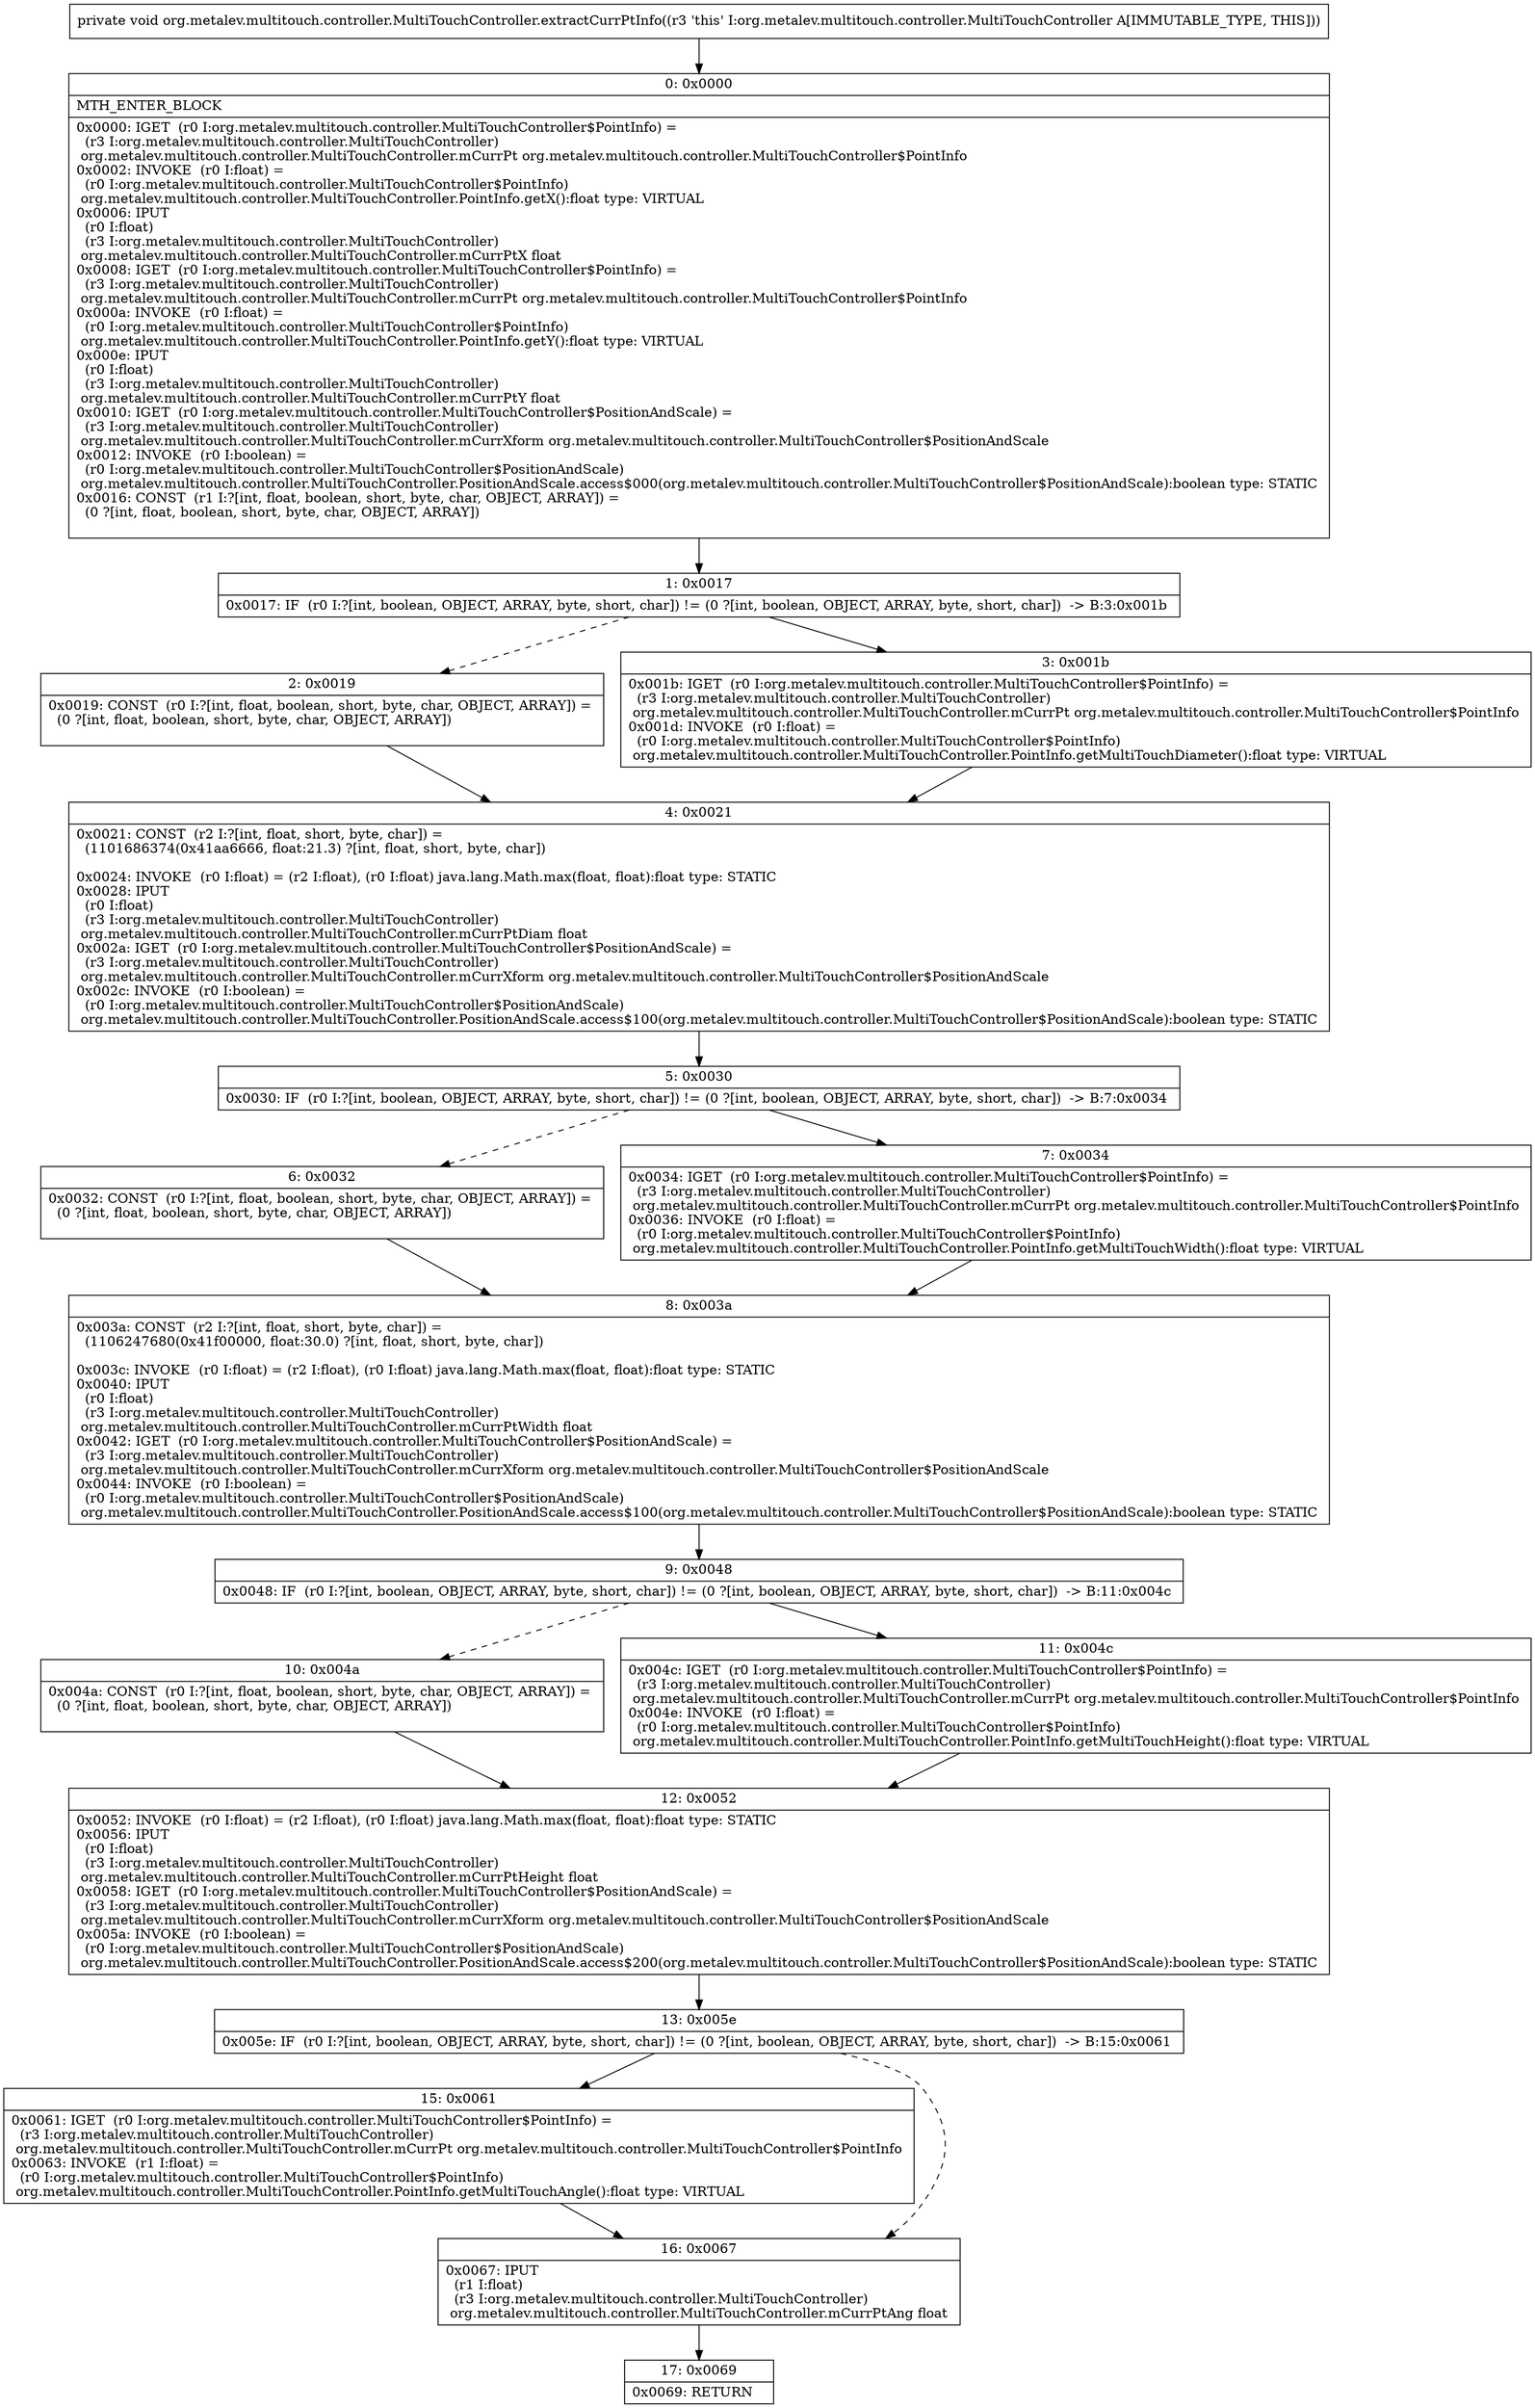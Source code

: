 digraph "CFG fororg.metalev.multitouch.controller.MultiTouchController.extractCurrPtInfo()V" {
Node_0 [shape=record,label="{0\:\ 0x0000|MTH_ENTER_BLOCK\l|0x0000: IGET  (r0 I:org.metalev.multitouch.controller.MultiTouchController$PointInfo) = \l  (r3 I:org.metalev.multitouch.controller.MultiTouchController)\l org.metalev.multitouch.controller.MultiTouchController.mCurrPt org.metalev.multitouch.controller.MultiTouchController$PointInfo \l0x0002: INVOKE  (r0 I:float) = \l  (r0 I:org.metalev.multitouch.controller.MultiTouchController$PointInfo)\l org.metalev.multitouch.controller.MultiTouchController.PointInfo.getX():float type: VIRTUAL \l0x0006: IPUT  \l  (r0 I:float)\l  (r3 I:org.metalev.multitouch.controller.MultiTouchController)\l org.metalev.multitouch.controller.MultiTouchController.mCurrPtX float \l0x0008: IGET  (r0 I:org.metalev.multitouch.controller.MultiTouchController$PointInfo) = \l  (r3 I:org.metalev.multitouch.controller.MultiTouchController)\l org.metalev.multitouch.controller.MultiTouchController.mCurrPt org.metalev.multitouch.controller.MultiTouchController$PointInfo \l0x000a: INVOKE  (r0 I:float) = \l  (r0 I:org.metalev.multitouch.controller.MultiTouchController$PointInfo)\l org.metalev.multitouch.controller.MultiTouchController.PointInfo.getY():float type: VIRTUAL \l0x000e: IPUT  \l  (r0 I:float)\l  (r3 I:org.metalev.multitouch.controller.MultiTouchController)\l org.metalev.multitouch.controller.MultiTouchController.mCurrPtY float \l0x0010: IGET  (r0 I:org.metalev.multitouch.controller.MultiTouchController$PositionAndScale) = \l  (r3 I:org.metalev.multitouch.controller.MultiTouchController)\l org.metalev.multitouch.controller.MultiTouchController.mCurrXform org.metalev.multitouch.controller.MultiTouchController$PositionAndScale \l0x0012: INVOKE  (r0 I:boolean) = \l  (r0 I:org.metalev.multitouch.controller.MultiTouchController$PositionAndScale)\l org.metalev.multitouch.controller.MultiTouchController.PositionAndScale.access$000(org.metalev.multitouch.controller.MultiTouchController$PositionAndScale):boolean type: STATIC \l0x0016: CONST  (r1 I:?[int, float, boolean, short, byte, char, OBJECT, ARRAY]) = \l  (0 ?[int, float, boolean, short, byte, char, OBJECT, ARRAY])\l \l}"];
Node_1 [shape=record,label="{1\:\ 0x0017|0x0017: IF  (r0 I:?[int, boolean, OBJECT, ARRAY, byte, short, char]) != (0 ?[int, boolean, OBJECT, ARRAY, byte, short, char])  \-\> B:3:0x001b \l}"];
Node_2 [shape=record,label="{2\:\ 0x0019|0x0019: CONST  (r0 I:?[int, float, boolean, short, byte, char, OBJECT, ARRAY]) = \l  (0 ?[int, float, boolean, short, byte, char, OBJECT, ARRAY])\l \l}"];
Node_3 [shape=record,label="{3\:\ 0x001b|0x001b: IGET  (r0 I:org.metalev.multitouch.controller.MultiTouchController$PointInfo) = \l  (r3 I:org.metalev.multitouch.controller.MultiTouchController)\l org.metalev.multitouch.controller.MultiTouchController.mCurrPt org.metalev.multitouch.controller.MultiTouchController$PointInfo \l0x001d: INVOKE  (r0 I:float) = \l  (r0 I:org.metalev.multitouch.controller.MultiTouchController$PointInfo)\l org.metalev.multitouch.controller.MultiTouchController.PointInfo.getMultiTouchDiameter():float type: VIRTUAL \l}"];
Node_4 [shape=record,label="{4\:\ 0x0021|0x0021: CONST  (r2 I:?[int, float, short, byte, char]) = \l  (1101686374(0x41aa6666, float:21.3) ?[int, float, short, byte, char])\l \l0x0024: INVOKE  (r0 I:float) = (r2 I:float), (r0 I:float) java.lang.Math.max(float, float):float type: STATIC \l0x0028: IPUT  \l  (r0 I:float)\l  (r3 I:org.metalev.multitouch.controller.MultiTouchController)\l org.metalev.multitouch.controller.MultiTouchController.mCurrPtDiam float \l0x002a: IGET  (r0 I:org.metalev.multitouch.controller.MultiTouchController$PositionAndScale) = \l  (r3 I:org.metalev.multitouch.controller.MultiTouchController)\l org.metalev.multitouch.controller.MultiTouchController.mCurrXform org.metalev.multitouch.controller.MultiTouchController$PositionAndScale \l0x002c: INVOKE  (r0 I:boolean) = \l  (r0 I:org.metalev.multitouch.controller.MultiTouchController$PositionAndScale)\l org.metalev.multitouch.controller.MultiTouchController.PositionAndScale.access$100(org.metalev.multitouch.controller.MultiTouchController$PositionAndScale):boolean type: STATIC \l}"];
Node_5 [shape=record,label="{5\:\ 0x0030|0x0030: IF  (r0 I:?[int, boolean, OBJECT, ARRAY, byte, short, char]) != (0 ?[int, boolean, OBJECT, ARRAY, byte, short, char])  \-\> B:7:0x0034 \l}"];
Node_6 [shape=record,label="{6\:\ 0x0032|0x0032: CONST  (r0 I:?[int, float, boolean, short, byte, char, OBJECT, ARRAY]) = \l  (0 ?[int, float, boolean, short, byte, char, OBJECT, ARRAY])\l \l}"];
Node_7 [shape=record,label="{7\:\ 0x0034|0x0034: IGET  (r0 I:org.metalev.multitouch.controller.MultiTouchController$PointInfo) = \l  (r3 I:org.metalev.multitouch.controller.MultiTouchController)\l org.metalev.multitouch.controller.MultiTouchController.mCurrPt org.metalev.multitouch.controller.MultiTouchController$PointInfo \l0x0036: INVOKE  (r0 I:float) = \l  (r0 I:org.metalev.multitouch.controller.MultiTouchController$PointInfo)\l org.metalev.multitouch.controller.MultiTouchController.PointInfo.getMultiTouchWidth():float type: VIRTUAL \l}"];
Node_8 [shape=record,label="{8\:\ 0x003a|0x003a: CONST  (r2 I:?[int, float, short, byte, char]) = \l  (1106247680(0x41f00000, float:30.0) ?[int, float, short, byte, char])\l \l0x003c: INVOKE  (r0 I:float) = (r2 I:float), (r0 I:float) java.lang.Math.max(float, float):float type: STATIC \l0x0040: IPUT  \l  (r0 I:float)\l  (r3 I:org.metalev.multitouch.controller.MultiTouchController)\l org.metalev.multitouch.controller.MultiTouchController.mCurrPtWidth float \l0x0042: IGET  (r0 I:org.metalev.multitouch.controller.MultiTouchController$PositionAndScale) = \l  (r3 I:org.metalev.multitouch.controller.MultiTouchController)\l org.metalev.multitouch.controller.MultiTouchController.mCurrXform org.metalev.multitouch.controller.MultiTouchController$PositionAndScale \l0x0044: INVOKE  (r0 I:boolean) = \l  (r0 I:org.metalev.multitouch.controller.MultiTouchController$PositionAndScale)\l org.metalev.multitouch.controller.MultiTouchController.PositionAndScale.access$100(org.metalev.multitouch.controller.MultiTouchController$PositionAndScale):boolean type: STATIC \l}"];
Node_9 [shape=record,label="{9\:\ 0x0048|0x0048: IF  (r0 I:?[int, boolean, OBJECT, ARRAY, byte, short, char]) != (0 ?[int, boolean, OBJECT, ARRAY, byte, short, char])  \-\> B:11:0x004c \l}"];
Node_10 [shape=record,label="{10\:\ 0x004a|0x004a: CONST  (r0 I:?[int, float, boolean, short, byte, char, OBJECT, ARRAY]) = \l  (0 ?[int, float, boolean, short, byte, char, OBJECT, ARRAY])\l \l}"];
Node_11 [shape=record,label="{11\:\ 0x004c|0x004c: IGET  (r0 I:org.metalev.multitouch.controller.MultiTouchController$PointInfo) = \l  (r3 I:org.metalev.multitouch.controller.MultiTouchController)\l org.metalev.multitouch.controller.MultiTouchController.mCurrPt org.metalev.multitouch.controller.MultiTouchController$PointInfo \l0x004e: INVOKE  (r0 I:float) = \l  (r0 I:org.metalev.multitouch.controller.MultiTouchController$PointInfo)\l org.metalev.multitouch.controller.MultiTouchController.PointInfo.getMultiTouchHeight():float type: VIRTUAL \l}"];
Node_12 [shape=record,label="{12\:\ 0x0052|0x0052: INVOKE  (r0 I:float) = (r2 I:float), (r0 I:float) java.lang.Math.max(float, float):float type: STATIC \l0x0056: IPUT  \l  (r0 I:float)\l  (r3 I:org.metalev.multitouch.controller.MultiTouchController)\l org.metalev.multitouch.controller.MultiTouchController.mCurrPtHeight float \l0x0058: IGET  (r0 I:org.metalev.multitouch.controller.MultiTouchController$PositionAndScale) = \l  (r3 I:org.metalev.multitouch.controller.MultiTouchController)\l org.metalev.multitouch.controller.MultiTouchController.mCurrXform org.metalev.multitouch.controller.MultiTouchController$PositionAndScale \l0x005a: INVOKE  (r0 I:boolean) = \l  (r0 I:org.metalev.multitouch.controller.MultiTouchController$PositionAndScale)\l org.metalev.multitouch.controller.MultiTouchController.PositionAndScale.access$200(org.metalev.multitouch.controller.MultiTouchController$PositionAndScale):boolean type: STATIC \l}"];
Node_13 [shape=record,label="{13\:\ 0x005e|0x005e: IF  (r0 I:?[int, boolean, OBJECT, ARRAY, byte, short, char]) != (0 ?[int, boolean, OBJECT, ARRAY, byte, short, char])  \-\> B:15:0x0061 \l}"];
Node_15 [shape=record,label="{15\:\ 0x0061|0x0061: IGET  (r0 I:org.metalev.multitouch.controller.MultiTouchController$PointInfo) = \l  (r3 I:org.metalev.multitouch.controller.MultiTouchController)\l org.metalev.multitouch.controller.MultiTouchController.mCurrPt org.metalev.multitouch.controller.MultiTouchController$PointInfo \l0x0063: INVOKE  (r1 I:float) = \l  (r0 I:org.metalev.multitouch.controller.MultiTouchController$PointInfo)\l org.metalev.multitouch.controller.MultiTouchController.PointInfo.getMultiTouchAngle():float type: VIRTUAL \l}"];
Node_16 [shape=record,label="{16\:\ 0x0067|0x0067: IPUT  \l  (r1 I:float)\l  (r3 I:org.metalev.multitouch.controller.MultiTouchController)\l org.metalev.multitouch.controller.MultiTouchController.mCurrPtAng float \l}"];
Node_17 [shape=record,label="{17\:\ 0x0069|0x0069: RETURN   \l}"];
MethodNode[shape=record,label="{private void org.metalev.multitouch.controller.MultiTouchController.extractCurrPtInfo((r3 'this' I:org.metalev.multitouch.controller.MultiTouchController A[IMMUTABLE_TYPE, THIS])) }"];
MethodNode -> Node_0;
Node_0 -> Node_1;
Node_1 -> Node_2[style=dashed];
Node_1 -> Node_3;
Node_2 -> Node_4;
Node_3 -> Node_4;
Node_4 -> Node_5;
Node_5 -> Node_6[style=dashed];
Node_5 -> Node_7;
Node_6 -> Node_8;
Node_7 -> Node_8;
Node_8 -> Node_9;
Node_9 -> Node_10[style=dashed];
Node_9 -> Node_11;
Node_10 -> Node_12;
Node_11 -> Node_12;
Node_12 -> Node_13;
Node_13 -> Node_15;
Node_13 -> Node_16[style=dashed];
Node_15 -> Node_16;
Node_16 -> Node_17;
}

